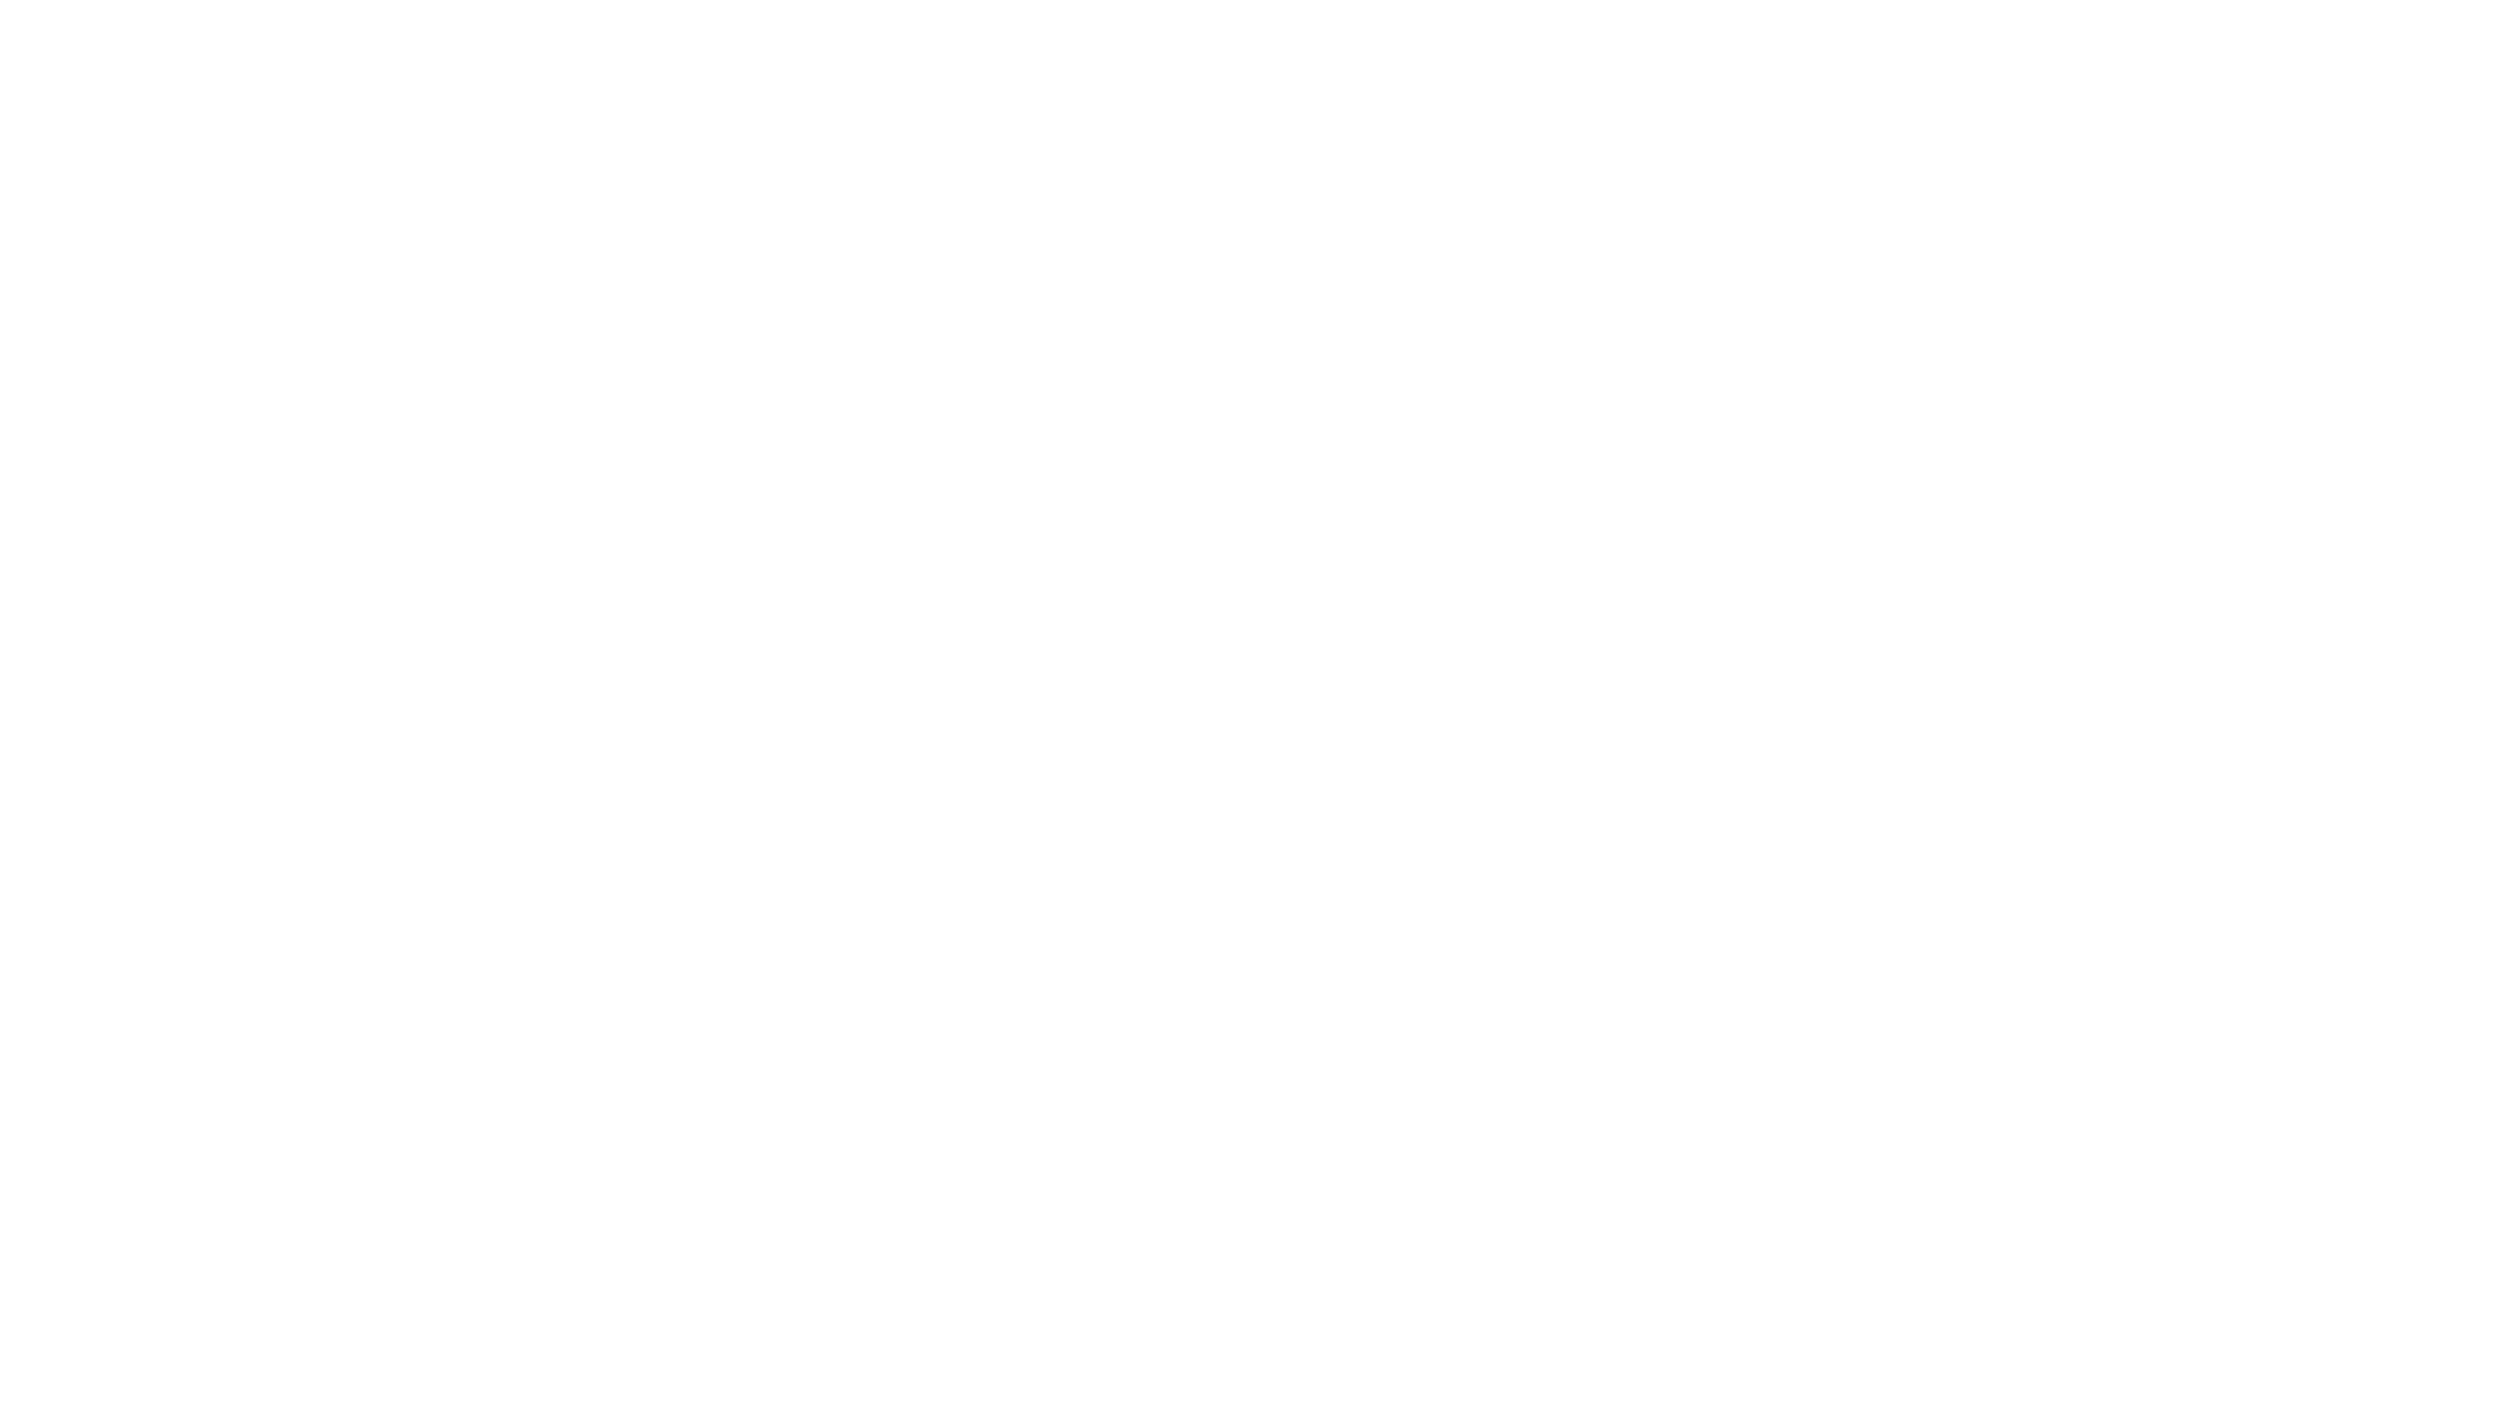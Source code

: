 digraph finite_state_machine {
  bgcolor = "transparent";
  rankdir = LR;
  ratio = 0.5625; // 16:9.

  // Invisible node from which to draw start transition to start state.
  node [style = invis]; -1;

  // Accept states.
  node [color = "white", fontcolor = "white", style = "", shape = doublecircle, xlabel = "BANG"]; 1;
  node [color = "white", fontcolor = "white", style = "", shape = doublecircle, xlabel = "COLON"]; 10;
  node [color = "white", fontcolor = "white", style = "", shape = doublecircle, xlabel = "EQUALS"]; 11;
  node [color = "white", fontcolor = "white", style = "", shape = doublecircle, xlabel = "AT"]; 12;
  node [color = "white", fontcolor = "white", style = "", shape = doublecircle, xlabel = "NAME"]; 13;
  node [color = "white", fontcolor = "white", style = "", shape = doublecircle, xlabel = "OPENING_BRACKET"]; 14;
  node [color = "white", fontcolor = "white", style = "", shape = doublecircle, xlabel = "CLOSING_BRACKET"]; 15;
  node [color = "white", fontcolor = "white", style = "", shape = doublecircle, xlabel = "OPENING_BRACE"]; 16;
  node [color = "white", fontcolor = "white", style = "", shape = doublecircle, xlabel = "BAR"]; 17;
  node [color = "white", fontcolor = "white", style = "", shape = doublecircle, xlabel = "CLOSING_BRACE"]; 18;
  node [color = "white", fontcolor = "white", style = "", shape = doublecircle, xlabel = "DOLLAR"]; 2;
  node [color = "white", fontcolor = "white", style = "", shape = doublecircle, xlabel = "ELLIPSIS"]; 22;
  node [color = "white", fontcolor = "white", style = "", shape = doublecircle, xlabel = "NUMBER"]; 23;
  node [color = "white", fontcolor = "white", style = "", shape = doublecircle, xlabel = "NUMBER"]; 25;
  node [color = "white", fontcolor = "white", style = "", shape = doublecircle, xlabel = "AMPERSAND"]; 3;
  node [color = "white", fontcolor = "white", style = "", shape = doublecircle, xlabel = "OPENING_PAREN"]; 4;
  node [color = "white", fontcolor = "white", style = "", shape = doublecircle, xlabel = "CLOSING_PAREN"]; 5;
  node [color = "white", fontcolor = "white", style = "", shape = doublecircle, xlabel = "NUMBER"]; 8;
  node [color = "white", fontcolor = "white", style = "", shape = doublecircle, xlabel = "NUMBER"]; 9;

  // Catch-all (default) for remaining states.
  node [color = "white", fontcolor = "white", style = "", shape = circle, xlabel = ""];

  -1 -> 0 [color = "white", fontcolor = "white"];
  0 -> 1 [color = "white", fontcolor = "white", label = "!"];
  0 -> 2 [color = "white", fontcolor = "white", label = "$"];
  0 -> 3 [color = "white", fontcolor = "white", label = "&"];
  0 -> 4 [color = "white", fontcolor = "white", label = "("];
  0 -> 5 [color = "white", fontcolor = "white", label = ")"];
  0 -> 6 [color = "white", fontcolor = "white", label = "-"];
  0 -> 7 [color = "white", fontcolor = "white", label = "."];
  0 -> 8 [color = "white", fontcolor = "white", label = "0"];
  0 -> 9 [color = "white", fontcolor = "white", label = "1-9"];
  0 -> 10 [color = "white", fontcolor = "white", label = ":"];
  0 -> 11 [color = "white", fontcolor = "white", label = "="];
  0 -> 12 [color = "white", fontcolor = "white", label = "@"];
  0 -> 13 [color = "white", fontcolor = "white", label = "A-Z"];
  0 -> 14 [color = "white", fontcolor = "white", label = "["];
  0 -> 15 [color = "white", fontcolor = "white", label = "]"];
  0 -> 13 [color = "white", fontcolor = "white", label = "_"];
  0 -> 13 [color = "white", fontcolor = "white", label = "a-z"];
  0 -> 16 [color = "white", fontcolor = "white", label = "{"];
  0 -> 17 [color = "white", fontcolor = "white", label = "|"];
  0 -> 18 [color = "white", fontcolor = "white", label = "}"];
  6 -> 8 [color = "white", fontcolor = "white", label = "0"];
  6 -> 9 [color = "white", fontcolor = "white", label = "1-9"];
  7 -> 19 [color = "white", fontcolor = "white", label = "."];
  8 -> 20 [color = "white", fontcolor = "white", label = "."];
  8 -> 21 [color = "white", fontcolor = "white", label = "E"];
  8 -> 21 [color = "white", fontcolor = "white", label = "e"];
  9 -> 20 [color = "white", fontcolor = "white", label = "."];
  9 -> 9 [color = "white", fontcolor = "white", label = "0-9"];
  9 -> 21 [color = "white", fontcolor = "white", label = "E"];
  9 -> 21 [color = "white", fontcolor = "white", label = "e"];
  13 -> 13 [color = "white", fontcolor = "white", label = "0-9"];
  13 -> 13 [color = "white", fontcolor = "white", label = "A-Z"];
  13 -> 13 [color = "white", fontcolor = "white", label = "_"];
  13 -> 13 [color = "white", fontcolor = "white", label = "a-z"];
  19 -> 22 [color = "white", fontcolor = "white", label = "."];
  20 -> 23 [color = "white", fontcolor = "white", label = "0-9"];
  21 -> 24 [color = "white", fontcolor = "white", label = "+"];
  21 -> 24 [color = "white", fontcolor = "white", label = "-"];
  21 -> 25 [color = "white", fontcolor = "white", label = "0-9"];
  23 -> 23 [color = "white", fontcolor = "white", label = "0-9"];
  23 -> 21 [color = "white", fontcolor = "white", label = "E"];
  23 -> 21 [color = "white", fontcolor = "white", label = "e"];
  24 -> 25 [color = "white", fontcolor = "white", label = "0-9"];
  25 -> 25 [color = "white", fontcolor = "white", label = "0-9"];
}